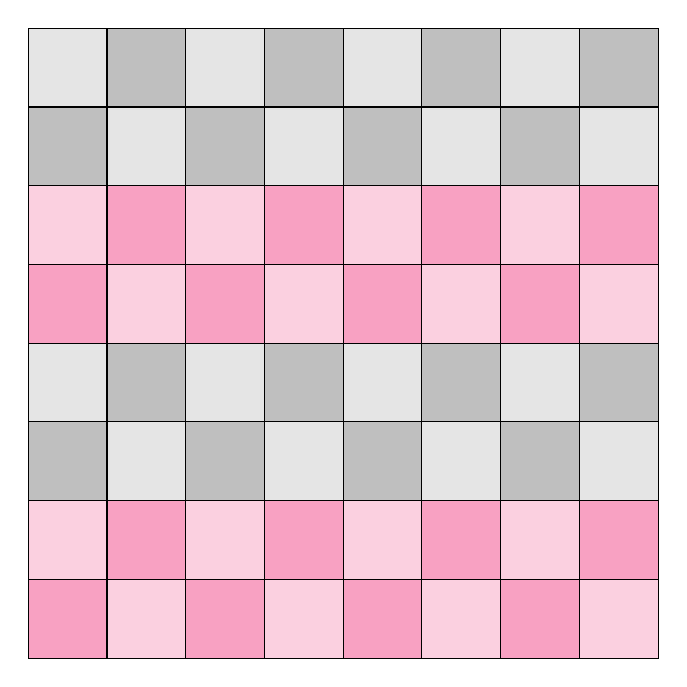 \draw[fill=WildStrawberry, fill opacity=0.4] (0, 0) -- (0, 1) -- (1, 1) -- (1, 0) -- (0, 0);
\draw[fill=WildStrawberry, fill opacity=0.2] (1, 0) -- (1, 1) -- (2, 1) -- (2, 0) -- (1, 0);
\draw[fill=WildStrawberry, fill opacity=0.4] (2, 0) -- (2, 1) -- (3, 1) -- (3, 0) -- (2, 0);
\draw[fill=WildStrawberry, fill opacity=0.2] (3, 0) -- (3, 1) -- (4, 1) -- (4, 0) -- (3, 0);
\draw[fill=WildStrawberry, fill opacity=0.4] (4, 0) -- (4, 1) -- (5, 1) -- (5, 0) -- (4, 0);
\draw[fill=WildStrawberry, fill opacity=0.2] (5, 0) -- (5, 1) -- (6, 1) -- (6, 0) -- (5, 0);
\draw[fill=WildStrawberry, fill opacity=0.4] (6, 0) -- (6, 1) -- (7, 1) -- (7, 0) -- (6, 0);
\draw[fill=WildStrawberry, fill opacity=0.2] (7, 0) -- (7, 1) -- (8, 1) -- (8, 0) -- (7, 0);
\draw[fill=WildStrawberry, fill opacity=0.2] (0, 1) -- (0, 2) -- (1, 2) -- (1, 1) -- (0, 1);
\draw[fill=WildStrawberry, fill opacity=0.4] (1, 1) -- (1, 2) -- (2, 2) -- (2, 1) -- (1, 1);
\draw[fill=WildStrawberry, fill opacity=0.2] (2, 1) -- (2, 2) -- (3, 2) -- (3, 1) -- (2, 1);
\draw[fill=WildStrawberry, fill opacity=0.4] (3, 1) -- (3, 2) -- (4, 2) -- (4, 1) -- (3, 1);
\draw[fill=WildStrawberry, fill opacity=0.2] (4, 1) -- (4, 2) -- (5, 2) -- (5, 1) -- (4, 1);
\draw[fill=WildStrawberry, fill opacity=0.4] (5, 1) -- (5, 2) -- (6, 2) -- (6, 1) -- (5, 1);
\draw[fill=WildStrawberry, fill opacity=0.2] (6, 1) -- (6, 2) -- (7, 2) -- (7, 1) -- (6, 1);
\draw[fill=WildStrawberry, fill opacity=0.4] (7, 1) -- (7, 2) -- (8, 2) -- (8, 1) -- (7, 1);
\draw[fill=black, fill opacity=0.25] (0, 2) -- (0, 3) -- (1, 3) -- (1, 2) -- (0, 2);
\draw[fill=black, fill opacity=0.1] (1, 2) -- (1, 3) -- (2, 3) -- (2, 2) -- (1, 2);
\draw[fill=black, fill opacity=0.25] (2, 2) -- (2, 3) -- (3, 3) -- (3, 2) -- (2, 2);
\draw[fill=black, fill opacity=0.1] (3, 2) -- (3, 3) -- (4, 3) -- (4, 2) -- (3, 2);
\draw[fill=black, fill opacity=0.25] (4, 2) -- (4, 3) -- (5, 3) -- (5, 2) -- (4, 2);
\draw[fill=black, fill opacity=0.1] (5, 2) -- (5, 3) -- (6, 3) -- (6, 2) -- (5, 2);
\draw[fill=black, fill opacity=0.25] (6, 2) -- (6, 3) -- (7, 3) -- (7, 2) -- (6, 2);
\draw[fill=black, fill opacity=0.1] (7, 2) -- (7, 3) -- (8, 3) -- (8, 2) -- (7, 2);
\draw[fill=black, fill opacity=0.1] (0, 3) -- (0, 4) -- (1, 4) -- (1, 3) -- (0, 3);
\draw[fill=black, fill opacity=0.25] (1, 3) -- (1, 4) -- (2, 4) -- (2, 3) -- (1, 3);
\draw[fill=black, fill opacity=0.1] (2, 3) -- (2, 4) -- (3, 4) -- (3, 3) -- (2, 3);
\draw[fill=black, fill opacity=0.25] (3, 3) -- (3, 4) -- (4, 4) -- (4, 3) -- (3, 3);
\draw[fill=black, fill opacity=0.1] (4, 3) -- (4, 4) -- (5, 4) -- (5, 3) -- (4, 3);
\draw[fill=black, fill opacity=0.25] (5, 3) -- (5, 4) -- (6, 4) -- (6, 3) -- (5, 3);
\draw[fill=black, fill opacity=0.1] (6, 3) -- (6, 4) -- (7, 4) -- (7, 3) -- (6, 3);
\draw[fill=black, fill opacity=0.25] (7, 3) -- (7, 4) -- (8, 4) -- (8, 3) -- (7, 3);
\draw[fill=WildStrawberry, fill opacity=0.4] (0, 4) -- (0, 5) -- (1, 5) -- (1, 4) -- (0, 4);
\draw[fill=WildStrawberry, fill opacity=0.2] (1, 4) -- (1, 5) -- (2, 5) -- (2, 4) -- (1, 4);
\draw[fill=WildStrawberry, fill opacity=0.4] (2, 4) -- (2, 5) -- (3, 5) -- (3, 4) -- (2, 4);
\draw[fill=WildStrawberry, fill opacity=0.2] (3, 4) -- (3, 5) -- (4, 5) -- (4, 4) -- (3, 4);
\draw[fill=WildStrawberry, fill opacity=0.4] (4, 4) -- (4, 5) -- (5, 5) -- (5, 4) -- (4, 4);
\draw[fill=WildStrawberry, fill opacity=0.2] (5, 4) -- (5, 5) -- (6, 5) -- (6, 4) -- (5, 4);
\draw[fill=WildStrawberry, fill opacity=0.4] (6, 4) -- (6, 5) -- (7, 5) -- (7, 4) -- (6, 4);
\draw[fill=WildStrawberry, fill opacity=0.2] (7, 4) -- (7, 5) -- (8, 5) -- (8, 4) -- (7, 4);
\draw[fill=WildStrawberry, fill opacity=0.2] (0, 5) -- (0, 6) -- (1, 6) -- (1, 5) -- (0, 5);
\draw[fill=WildStrawberry, fill opacity=0.4] (1, 5) -- (1, 6) -- (2, 6) -- (2, 5) -- (1, 5);
\draw[fill=WildStrawberry, fill opacity=0.2] (2, 5) -- (2, 6) -- (3, 6) -- (3, 5) -- (2, 5);
\draw[fill=WildStrawberry, fill opacity=0.4] (3, 5) -- (3, 6) -- (4, 6) -- (4, 5) -- (3, 5);
\draw[fill=WildStrawberry, fill opacity=0.2] (4, 5) -- (4, 6) -- (5, 6) -- (5, 5) -- (4, 5);
\draw[fill=WildStrawberry, fill opacity=0.4] (5, 5) -- (5, 6) -- (6, 6) -- (6, 5) -- (5, 5);
\draw[fill=WildStrawberry, fill opacity=0.2] (6, 5) -- (6, 6) -- (7, 6) -- (7, 5) -- (6, 5);
\draw[fill=WildStrawberry, fill opacity=0.4] (7, 5) -- (7, 6) -- (8, 6) -- (8, 5) -- (7, 5);
\draw[fill=black, fill opacity=0.25] (0, 6) -- (0, 7) -- (1, 7) -- (1, 6) -- (0, 6);
\draw[fill=black, fill opacity=0.1] (1, 6) -- (1, 7) -- (2, 7) -- (2, 6) -- (1, 6);
\draw[fill=black, fill opacity=0.25] (2, 6) -- (2, 7) -- (3, 7) -- (3, 6) -- (2, 6);
\draw[fill=black, fill opacity=0.1] (3, 6) -- (3, 7) -- (4, 7) -- (4, 6) -- (3, 6);
\draw[fill=black, fill opacity=0.25] (4, 6) -- (4, 7) -- (5, 7) -- (5, 6) -- (4, 6);
\draw[fill=black, fill opacity=0.1] (5, 6) -- (5, 7) -- (6, 7) -- (6, 6) -- (5, 6);
\draw[fill=black, fill opacity=0.25] (6, 6) -- (6, 7) -- (7, 7) -- (7, 6) -- (6, 6);
\draw[fill=black, fill opacity=0.1] (7, 6) -- (7, 7) -- (8, 7) -- (8, 6) -- (7, 6);
\draw[fill=black, fill opacity=0.1] (0, 7) -- (0, 8) -- (1, 8) -- (1, 7) -- (0, 7);
\draw[fill=black, fill opacity=0.25] (1, 7) -- (1, 8) -- (2, 8) -- (2, 7) -- (1, 7);
\draw[fill=black, fill opacity=0.1] (2, 7) -- (2, 8) -- (3, 8) -- (3, 7) -- (2, 7);
\draw[fill=black, fill opacity=0.25] (3, 7) -- (3, 8) -- (4, 8) -- (4, 7) -- (3, 7);
\draw[fill=black, fill opacity=0.1] (4, 7) -- (4, 8) -- (5, 8) -- (5, 7) -- (4, 7);
\draw[fill=black, fill opacity=0.25] (5, 7) -- (5, 8) -- (6, 8) -- (6, 7) -- (5, 7);
\draw[fill=black, fill opacity=0.1] (6, 7) -- (6, 8) -- (7, 8) -- (7, 7) -- (6, 7);
\draw[fill=black, fill opacity=0.25] (7, 7) -- (7, 8) -- (8, 8) -- (8, 7) -- (7, 7);